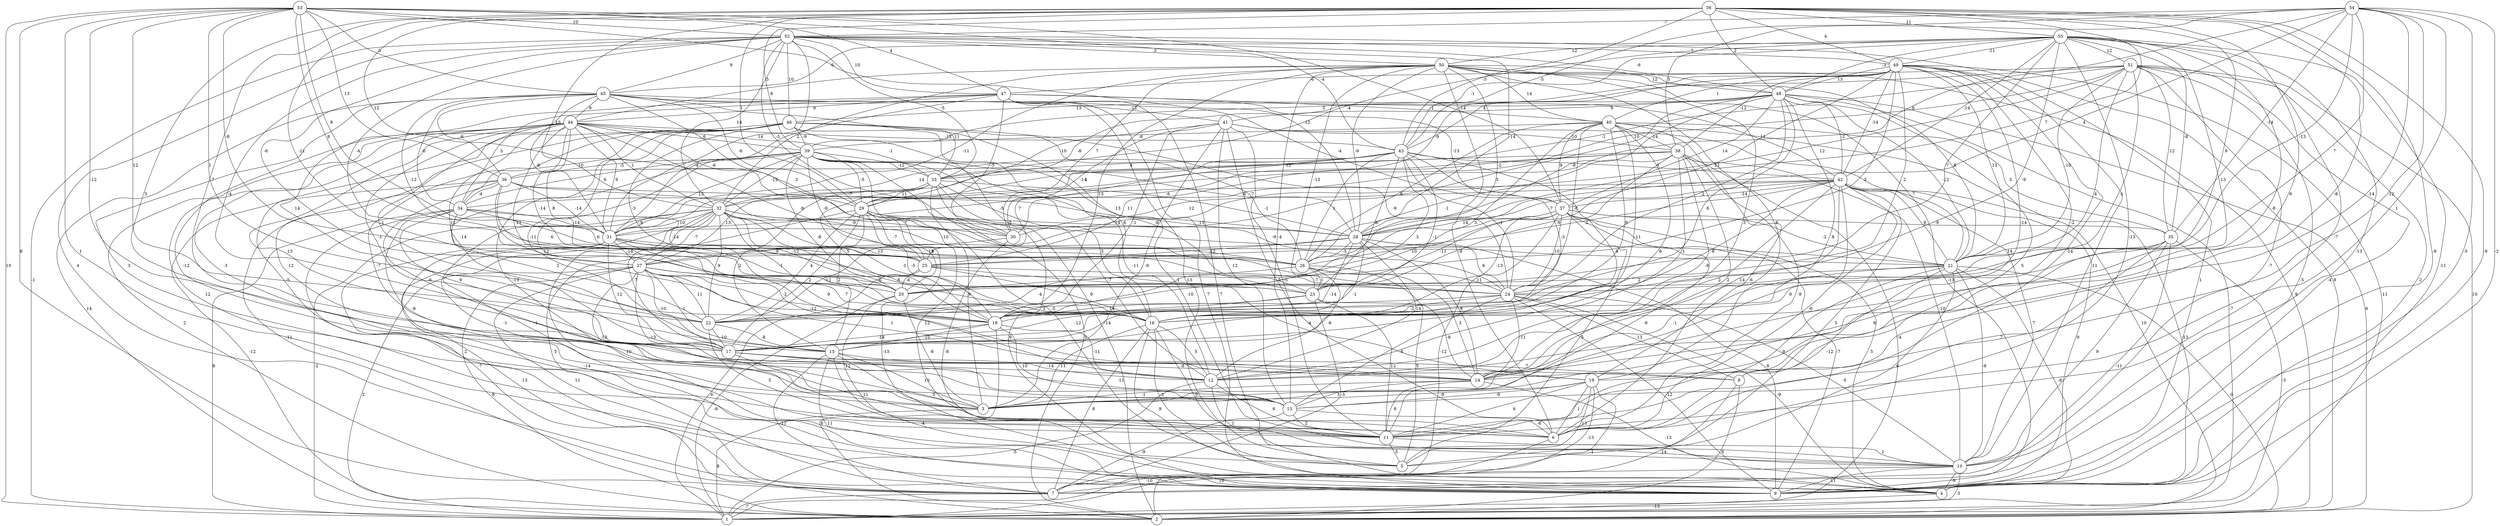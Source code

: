 graph { 
	 fontname="Helvetica,Arial,sans-serif" 
	 node [shape = circle]; 
	 56 -- 4 [label = "-9"];
	 56 -- 8 [label = "-8"];
	 56 -- 9 [label = "-8"];
	 56 -- 14 [label = "9"];
	 56 -- 17 [label = "7"];
	 56 -- 19 [label = "3"];
	 56 -- 20 [label = "-11"];
	 56 -- 24 [label = "9"];
	 56 -- 28 [label = "7"];
	 56 -- 29 [label = "1"];
	 56 -- 30 [label = "13"];
	 56 -- 32 [label = "12"];
	 56 -- 39 [label = "5"];
	 56 -- 43 [label = "-5"];
	 56 -- 48 [label = "2"];
	 56 -- 49 [label = "4"];
	 56 -- 55 [label = "11"];
	 55 -- 4 [label = "-11"];
	 55 -- 6 [label = "-13"];
	 55 -- 10 [label = "-13"];
	 55 -- 11 [label = "-7"];
	 55 -- 14 [label = "-8"];
	 55 -- 16 [label = "13"];
	 55 -- 22 [label = "-9"];
	 55 -- 23 [label = "7"];
	 55 -- 35 [label = "-8"];
	 55 -- 36 [label = "-4"];
	 55 -- 42 [label = "-14"];
	 55 -- 43 [label = "-1"];
	 55 -- 45 [label = "6"];
	 55 -- 48 [label = "-3"];
	 55 -- 49 [label = "-11"];
	 55 -- 50 [label = "12"];
	 55 -- 51 [label = "12"];
	 54 -- 4 [label = "-2"];
	 54 -- 8 [label = "12"];
	 54 -- 9 [label = "-5"];
	 54 -- 12 [label = "-14"];
	 54 -- 13 [label = "1"];
	 54 -- 20 [label = "7"];
	 54 -- 21 [label = "-13"];
	 54 -- 28 [label = "4"];
	 54 -- 29 [label = "6"];
	 54 -- 35 [label = "-14"];
	 54 -- 38 [label = "5"];
	 54 -- 43 [label = "-5"];
	 54 -- 52 [label = "-7"];
	 53 -- 1 [label = "10"];
	 53 -- 4 [label = "1"];
	 53 -- 7 [label = "8"];
	 53 -- 17 [label = "-12"];
	 53 -- 18 [label = "1"];
	 53 -- 22 [label = "12"];
	 53 -- 25 [label = "-8"];
	 53 -- 26 [label = "8"];
	 53 -- 28 [label = "12"];
	 53 -- 31 [label = "8"];
	 53 -- 36 [label = "13"];
	 53 -- 37 [label = "-14"];
	 53 -- 43 [label = "-4"];
	 53 -- 45 [label = "-3"];
	 53 -- 47 [label = "4"];
	 53 -- 52 [label = "10"];
	 52 -- 1 [label = "-1"];
	 52 -- 2 [label = "8"];
	 52 -- 9 [label = "4"];
	 52 -- 17 [label = "-4"];
	 52 -- 25 [label = "-4"];
	 52 -- 27 [label = "-6"];
	 52 -- 28 [label = "-14"];
	 52 -- 30 [label = "-5"];
	 52 -- 31 [label = "14"];
	 52 -- 32 [label = "14"];
	 52 -- 33 [label = "-5"];
	 52 -- 45 [label = "9"];
	 52 -- 46 [label = "10"];
	 52 -- 47 [label = "10"];
	 52 -- 48 [label = "-6"];
	 52 -- 49 [label = "7"];
	 52 -- 50 [label = "3"];
	 51 -- 2 [label = "10"];
	 51 -- 4 [label = "-2"];
	 51 -- 7 [label = "-5"];
	 51 -- 9 [label = "-4"];
	 51 -- 10 [label = "-7"];
	 51 -- 16 [label = "-1"];
	 51 -- 18 [label = "4"];
	 51 -- 21 [label = "-10"];
	 51 -- 31 [label = "12"];
	 51 -- 32 [label = "10"];
	 51 -- 34 [label = "-1"];
	 51 -- 35 [label = "12"];
	 51 -- 43 [label = "4"];
	 51 -- 47 [label = "-6"];
	 50 -- 2 [label = "9"];
	 50 -- 6 [label = "-8"];
	 50 -- 9 [label = "-13"];
	 50 -- 13 [label = "-4"];
	 50 -- 14 [label = "3"];
	 50 -- 18 [label = "13"];
	 50 -- 19 [label = "8"];
	 50 -- 21 [label = "8"];
	 50 -- 23 [label = "-13"];
	 50 -- 26 [label = "-2"];
	 50 -- 28 [label = "-9"];
	 50 -- 30 [label = "7"];
	 50 -- 31 [label = "-11"];
	 50 -- 32 [label = "2"];
	 50 -- 40 [label = "14"];
	 50 -- 44 [label = "8"];
	 50 -- 48 [label = "12"];
	 49 -- 1 [label = "11"];
	 49 -- 6 [label = "-14"];
	 49 -- 9 [label = "1"];
	 49 -- 10 [label = "11"];
	 49 -- 14 [label = "-2"];
	 49 -- 19 [label = "-14"];
	 49 -- 20 [label = "3"];
	 49 -- 21 [label = "13"];
	 49 -- 24 [label = "2"];
	 49 -- 26 [label = "11"];
	 49 -- 29 [label = "-9"];
	 49 -- 38 [label = "-12"];
	 49 -- 39 [label = "5"];
	 49 -- 40 [label = "1"];
	 49 -- 42 [label = "-14"];
	 49 -- 48 [label = "13"];
	 48 -- 1 [label = "-7"];
	 48 -- 2 [label = "6"];
	 48 -- 11 [label = "5"];
	 48 -- 18 [label = "6"];
	 48 -- 19 [label = "8"];
	 48 -- 21 [label = "-12"];
	 48 -- 24 [label = "2"];
	 48 -- 27 [label = "3"];
	 48 -- 28 [label = "-9"];
	 48 -- 29 [label = "-8"];
	 48 -- 37 [label = "14"];
	 48 -- 41 [label = "9"];
	 48 -- 42 [label = "-2"];
	 48 -- 46 [label = "13"];
	 47 -- 4 [label = "7"];
	 47 -- 5 [label = "13"];
	 47 -- 9 [label = "7"];
	 47 -- 22 [label = "14"];
	 47 -- 30 [label = "-3"];
	 47 -- 31 [label = "-4"];
	 47 -- 34 [label = "3"];
	 47 -- 37 [label = "-13"];
	 47 -- 40 [label = "-1"];
	 47 -- 44 [label = "9"];
	 46 -- 2 [label = "-14"];
	 46 -- 3 [label = "-7"];
	 46 -- 6 [label = "-5"];
	 46 -- 10 [label = "-10"];
	 46 -- 13 [label = "12"];
	 46 -- 15 [label = "-11"];
	 46 -- 16 [label = "6"];
	 46 -- 17 [label = "-14"];
	 46 -- 18 [label = "-9"];
	 46 -- 24 [label = "-9"];
	 46 -- 26 [label = "7"];
	 46 -- 34 [label = "-10"];
	 46 -- 39 [label = "-9"];
	 45 -- 2 [label = "14"];
	 45 -- 11 [label = "3"];
	 45 -- 25 [label = "-12"];
	 45 -- 26 [label = "3"];
	 45 -- 29 [label = "-6"];
	 45 -- 31 [label = "-8"];
	 45 -- 33 [label = "11"];
	 45 -- 34 [label = "-6"];
	 45 -- 36 [label = "-6"];
	 45 -- 37 [label = "-4"];
	 45 -- 41 [label = "-12"];
	 45 -- 42 [label = "11"];
	 45 -- 44 [label = "9"];
	 44 -- 2 [label = "2"];
	 44 -- 3 [label = "3"];
	 44 -- 8 [label = "13"];
	 44 -- 10 [label = "12"];
	 44 -- 13 [label = "-12"];
	 44 -- 15 [label = "-1"];
	 44 -- 16 [label = "-11"];
	 44 -- 18 [label = "11"];
	 44 -- 20 [label = "-14"];
	 44 -- 22 [label = "-1"];
	 44 -- 23 [label = "8"];
	 44 -- 24 [label = "-9"];
	 44 -- 29 [label = "-6"];
	 44 -- 31 [label = "9"];
	 44 -- 32 [label = "1"];
	 44 -- 33 [label = "-1"];
	 44 -- 39 [label = "6"];
	 44 -- 43 [label = "-13"];
	 43 -- 15 [label = "-8"];
	 43 -- 16 [label = "-3"];
	 43 -- 18 [label = "-1"];
	 43 -- 22 [label = "3"];
	 43 -- 23 [label = "6"];
	 43 -- 24 [label = "-1"];
	 43 -- 25 [label = "7"];
	 43 -- 26 [label = "1"];
	 43 -- 29 [label = "-11"];
	 43 -- 31 [label = "-7"];
	 43 -- 32 [label = "14"];
	 43 -- 33 [label = "4"];
	 43 -- 42 [label = "5"];
	 42 -- 3 [label = "8"];
	 42 -- 4 [label = "-13"];
	 42 -- 5 [label = "5"];
	 42 -- 6 [label = "-6"];
	 42 -- 9 [label = "9"];
	 42 -- 10 [label = "7"];
	 42 -- 12 [label = "2"];
	 42 -- 14 [label = "14"];
	 42 -- 16 [label = "8"];
	 42 -- 21 [label = "8"];
	 42 -- 25 [label = "2"];
	 42 -- 28 [label = "-7"];
	 42 -- 30 [label = "12"];
	 42 -- 31 [label = "-5"];
	 42 -- 37 [label = "-14"];
	 41 -- 3 [label = "-9"];
	 41 -- 6 [label = "5"];
	 41 -- 11 [label = "-5"];
	 41 -- 13 [label = "12"];
	 41 -- 18 [label = "-1"];
	 41 -- 21 [label = "7"];
	 41 -- 30 [label = "4"];
	 41 -- 33 [label = "-10"];
	 41 -- 38 [label = "-10"];
	 40 -- 2 [label = "10"];
	 40 -- 6 [label = "-6"];
	 40 -- 12 [label = "8"];
	 40 -- 16 [label = "9"];
	 40 -- 17 [label = "-11"];
	 40 -- 18 [label = "3"];
	 40 -- 24 [label = "-8"];
	 40 -- 26 [label = "8"];
	 40 -- 35 [label = "3"];
	 40 -- 37 [label = "9"];
	 40 -- 38 [label = "-14"];
	 40 -- 39 [label = "-6"];
	 39 -- 2 [label = "5"];
	 39 -- 3 [label = "-13"];
	 39 -- 5 [label = "-5"];
	 39 -- 12 [label = "-11"];
	 39 -- 18 [label = "-8"];
	 39 -- 23 [label = "-8"];
	 39 -- 24 [label = "13"];
	 39 -- 25 [label = "-9"];
	 39 -- 27 [label = "-3"];
	 39 -- 28 [label = "-6"];
	 39 -- 29 [label = "-5"];
	 39 -- 31 [label = "13"];
	 39 -- 32 [label = "-12"];
	 39 -- 33 [label = "-12"];
	 39 -- 34 [label = "6"];
	 39 -- 36 [label = "-5"];
	 38 -- 1 [label = "-4"];
	 38 -- 3 [label = "2"];
	 38 -- 6 [label = "-9"];
	 38 -- 10 [label = "-10"];
	 38 -- 12 [label = "-8"];
	 38 -- 17 [label = "1"];
	 38 -- 23 [label = "-9"];
	 38 -- 25 [label = "11"];
	 38 -- 26 [label = "-1"];
	 38 -- 30 [label = "-6"];
	 38 -- 33 [label = "12"];
	 37 -- 4 [label = "5"];
	 37 -- 5 [label = "5"];
	 37 -- 7 [label = "-12"];
	 37 -- 9 [label = "-7"];
	 37 -- 11 [label = "-9"];
	 37 -- 16 [label = "-13"];
	 37 -- 20 [label = "10"];
	 37 -- 21 [label = "-2"];
	 37 -- 23 [label = "-11"];
	 37 -- 24 [label = "10"];
	 37 -- 28 [label = "14"];
	 37 -- 35 [label = "-9"];
	 36 -- 2 [label = "-12"];
	 36 -- 7 [label = "-11"];
	 36 -- 12 [label = "-6"];
	 36 -- 16 [label = "12"];
	 36 -- 20 [label = "6"];
	 36 -- 26 [label = "-9"];
	 36 -- 28 [label = "13"];
	 36 -- 31 [label = "-14"];
	 36 -- 34 [label = "-4"];
	 35 -- 1 [label = "-3"];
	 35 -- 3 [label = "8"];
	 35 -- 7 [label = "-11"];
	 35 -- 10 [label = "9"];
	 35 -- 11 [label = "7"];
	 35 -- 21 [label = "14"];
	 34 -- 1 [label = "8"];
	 34 -- 3 [label = "-8"];
	 34 -- 9 [label = "2"];
	 34 -- 17 [label = "9"];
	 34 -- 21 [label = "-14"];
	 34 -- 22 [label = "2"];
	 34 -- 25 [label = "6"];
	 34 -- 31 [label = "-14"];
	 33 -- 3 [label = "9"];
	 33 -- 9 [label = "9"];
	 33 -- 12 [label = "-7"];
	 33 -- 15 [label = "2"];
	 33 -- 16 [label = "3"];
	 33 -- 18 [label = "5"];
	 33 -- 27 [label = "13"];
	 33 -- 28 [label = "-1"];
	 33 -- 29 [label = "11"];
	 32 -- 1 [label = "-2"];
	 32 -- 6 [label = "-1"];
	 32 -- 9 [label = "10"];
	 32 -- 11 [label = "-1"];
	 32 -- 12 [label = "9"];
	 32 -- 16 [label = "-1"];
	 32 -- 17 [label = "-7"];
	 32 -- 20 [label = "-12"];
	 32 -- 22 [label = "9"];
	 32 -- 23 [label = "13"];
	 32 -- 26 [label = "-10"];
	 32 -- 27 [label = "-7"];
	 32 -- 28 [label = "5"];
	 32 -- 30 [label = "7"];
	 32 -- 31 [label = "10"];
	 31 -- 2 [label = "13"];
	 31 -- 7 [label = "-7"];
	 31 -- 9 [label = "-14"];
	 31 -- 14 [label = "-12"];
	 31 -- 16 [label = "6"];
	 31 -- 17 [label = "12"];
	 31 -- 20 [label = "-1"];
	 31 -- 26 [label = "11"];
	 31 -- 27 [label = "-14"];
	 30 -- 5 [label = "-8"];
	 30 -- 22 [label = "-12"];
	 29 -- 4 [label = "-13"];
	 29 -- 7 [label = "5"];
	 29 -- 11 [label = "12"];
	 29 -- 15 [label = "2"];
	 29 -- 17 [label = "2"];
	 29 -- 18 [label = "-5"];
	 29 -- 20 [label = "9"];
	 29 -- 21 [label = "-9"];
	 29 -- 22 [label = "4"];
	 29 -- 25 [label = "-7"];
	 29 -- 28 [label = "14"];
	 28 -- 9 [label = "8"];
	 28 -- 12 [label = "14"];
	 28 -- 14 [label = "8"];
	 28 -- 15 [label = "-1"];
	 28 -- 17 [label = "-14"];
	 28 -- 24 [label = "6"];
	 28 -- 25 [label = "-12"];
	 28 -- 26 [label = "-5"];
	 28 -- 27 [label = "-8"];
	 27 -- 1 [label = "2"];
	 27 -- 2 [label = "8"];
	 27 -- 3 [label = "-13"];
	 27 -- 7 [label = "11"];
	 27 -- 13 [label = "-13"];
	 27 -- 14 [label = "1"];
	 27 -- 15 [label = "-1"];
	 27 -- 16 [label = "7"];
	 27 -- 17 [label = "-10"];
	 27 -- 18 [label = "-2"];
	 27 -- 22 [label = "11"];
	 27 -- 23 [label = "-6"];
	 27 -- 24 [label = "1"];
	 26 -- 5 [label = "5"];
	 26 -- 12 [label = "-6"];
	 26 -- 14 [label = "3"];
	 26 -- 22 [label = "-4"];
	 26 -- 23 [label = "1"];
	 26 -- 24 [label = "11"];
	 25 -- 1 [label = "6"];
	 25 -- 16 [label = "9"];
	 25 -- 19 [label = "-4"];
	 25 -- 20 [label = "-4"];
	 25 -- 24 [label = "-7"];
	 24 -- 4 [label = "-9"];
	 24 -- 8 [label = "13"];
	 24 -- 9 [label = "-12"];
	 24 -- 10 [label = "-5"];
	 24 -- 13 [label = "-6"];
	 24 -- 14 [label = "-11"];
	 24 -- 16 [label = "-2"];
	 24 -- 22 [label = "3"];
	 23 -- 7 [label = "-3"];
	 23 -- 11 [label = "12"];
	 23 -- 14 [label = "-8"];
	 23 -- 17 [label = "-12"];
	 23 -- 18 [label = "14"];
	 22 -- 11 [label = "5"];
	 22 -- 15 [label = "-8"];
	 22 -- 17 [label = "-10"];
	 21 -- 2 [label = "-9"];
	 21 -- 4 [label = "-8"];
	 21 -- 5 [label = "6"];
	 21 -- 6 [label = "-12"];
	 21 -- 10 [label = "-8"];
	 21 -- 11 [label = "9"];
	 21 -- 14 [label = "-1"];
	 21 -- 20 [label = "2"];
	 20 -- 1 [label = "-8"];
	 20 -- 3 [label = "-8"];
	 20 -- 11 [label = "12"];
	 19 -- 2 [label = "-1"];
	 19 -- 3 [label = "-9"];
	 19 -- 5 [label = "13"];
	 19 -- 6 [label = "1"];
	 19 -- 7 [label = "-13"];
	 19 -- 11 [label = "6"];
	 19 -- 13 [label = "-9"];
	 18 -- 2 [label = "8"];
	 18 -- 12 [label = "-11"];
	 18 -- 13 [label = "10"];
	 18 -- 15 [label = "-10"];
	 18 -- 17 [label = "-14"];
	 17 -- 6 [label = "11"];
	 17 -- 8 [label = "7"];
	 17 -- 12 [label = "-14"];
	 17 -- 13 [label = "-11"];
	 16 -- 3 [label = "11"];
	 16 -- 4 [label = "9"];
	 16 -- 5 [label = "-2"];
	 16 -- 7 [label = "8"];
	 16 -- 10 [label = "5"];
	 16 -- 12 [label = "5"];
	 15 -- 3 [label = "10"];
	 15 -- 4 [label = "-4"];
	 15 -- 6 [label = "5"];
	 15 -- 7 [label = "-11"];
	 15 -- 9 [label = "11"];
	 15 -- 14 [label = "-9"];
	 14 -- 3 [label = "-1"];
	 14 -- 4 [label = "-13"];
	 14 -- 11 [label = "8"];
	 14 -- 13 [label = "3"];
	 13 -- 6 [label = "-8"];
	 13 -- 7 [label = "-9"];
	 13 -- 11 [label = "2"];
	 12 -- 1 [label = "-5"];
	 12 -- 10 [label = "1"];
	 12 -- 11 [label = "9"];
	 11 -- 5 [label = "5"];
	 11 -- 10 [label = "1"];
	 10 -- 1 [label = "5"];
	 10 -- 4 [label = "-9"];
	 10 -- 7 [label = "10"];
	 10 -- 9 [label = "11"];
	 8 -- 1 [label = "14"];
	 8 -- 2 [label = "6"];
	 7 -- 1 [label = "-7"];
	 6 -- 1 [label = "-10"];
	 4 -- 2 [label = "-13"];
	 3 -- 1 [label = "8"];
	 1;
	 2;
	 3;
	 4;
	 5;
	 6;
	 7;
	 8;
	 9;
	 10;
	 11;
	 12;
	 13;
	 14;
	 15;
	 16;
	 17;
	 18;
	 19;
	 20;
	 21;
	 22;
	 23;
	 24;
	 25;
	 26;
	 27;
	 28;
	 29;
	 30;
	 31;
	 32;
	 33;
	 34;
	 35;
	 36;
	 37;
	 38;
	 39;
	 40;
	 41;
	 42;
	 43;
	 44;
	 45;
	 46;
	 47;
	 48;
	 49;
	 50;
	 51;
	 52;
	 53;
	 54;
	 55;
	 56;
}
